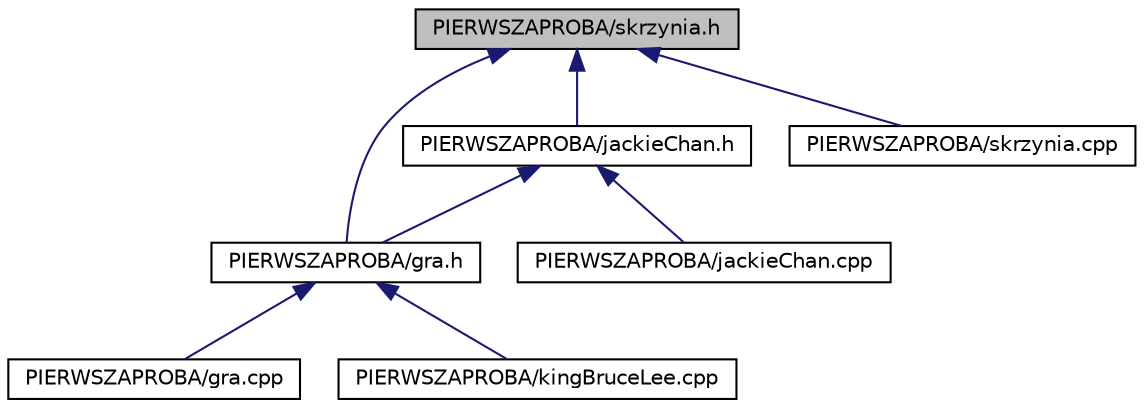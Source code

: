digraph "PIERWSZAPROBA/skrzynia.h"
{
 // LATEX_PDF_SIZE
  edge [fontname="Helvetica",fontsize="10",labelfontname="Helvetica",labelfontsize="10"];
  node [fontname="Helvetica",fontsize="10",shape=record];
  Node1 [label="PIERWSZAPROBA/skrzynia.h",height=0.2,width=0.4,color="black", fillcolor="grey75", style="filled", fontcolor="black",tooltip="Plik naglowkowy modulu Skrzynia."];
  Node1 -> Node2 [dir="back",color="midnightblue",fontsize="10",style="solid",fontname="Helvetica"];
  Node2 [label="PIERWSZAPROBA/jackieChan.h",height=0.2,width=0.4,color="black", fillcolor="white", style="filled",URL="$jackie_chan_8h.html",tooltip=" "];
  Node2 -> Node3 [dir="back",color="midnightblue",fontsize="10",style="solid",fontname="Helvetica"];
  Node3 [label="PIERWSZAPROBA/gra.h",height=0.2,width=0.4,color="black", fillcolor="white", style="filled",URL="$gra_8h.html",tooltip="Plik naglowkowy modulu Gra."];
  Node3 -> Node4 [dir="back",color="midnightblue",fontsize="10",style="solid",fontname="Helvetica"];
  Node4 [label="PIERWSZAPROBA/gra.cpp",height=0.2,width=0.4,color="black", fillcolor="white", style="filled",URL="$gra_8cpp.html",tooltip="Plik cpp modulu Gra."];
  Node3 -> Node5 [dir="back",color="midnightblue",fontsize="10",style="solid",fontname="Helvetica"];
  Node5 [label="PIERWSZAPROBA/kingBruceLee.cpp",height=0.2,width=0.4,color="black", fillcolor="white", style="filled",URL="$king_bruce_lee_8cpp.html",tooltip="Plik cpp modulu kingBruceLee."];
  Node2 -> Node6 [dir="back",color="midnightblue",fontsize="10",style="solid",fontname="Helvetica"];
  Node6 [label="PIERWSZAPROBA/jackieChan.cpp",height=0.2,width=0.4,color="black", fillcolor="white", style="filled",URL="$jackie_chan_8cpp.html",tooltip="Plik cpp modulu JackieChan."];
  Node1 -> Node3 [dir="back",color="midnightblue",fontsize="10",style="solid",fontname="Helvetica"];
  Node1 -> Node7 [dir="back",color="midnightblue",fontsize="10",style="solid",fontname="Helvetica"];
  Node7 [label="PIERWSZAPROBA/skrzynia.cpp",height=0.2,width=0.4,color="black", fillcolor="white", style="filled",URL="$skrzynia_8cpp.html",tooltip="Plik cpp modulu Skrzynia."];
}
